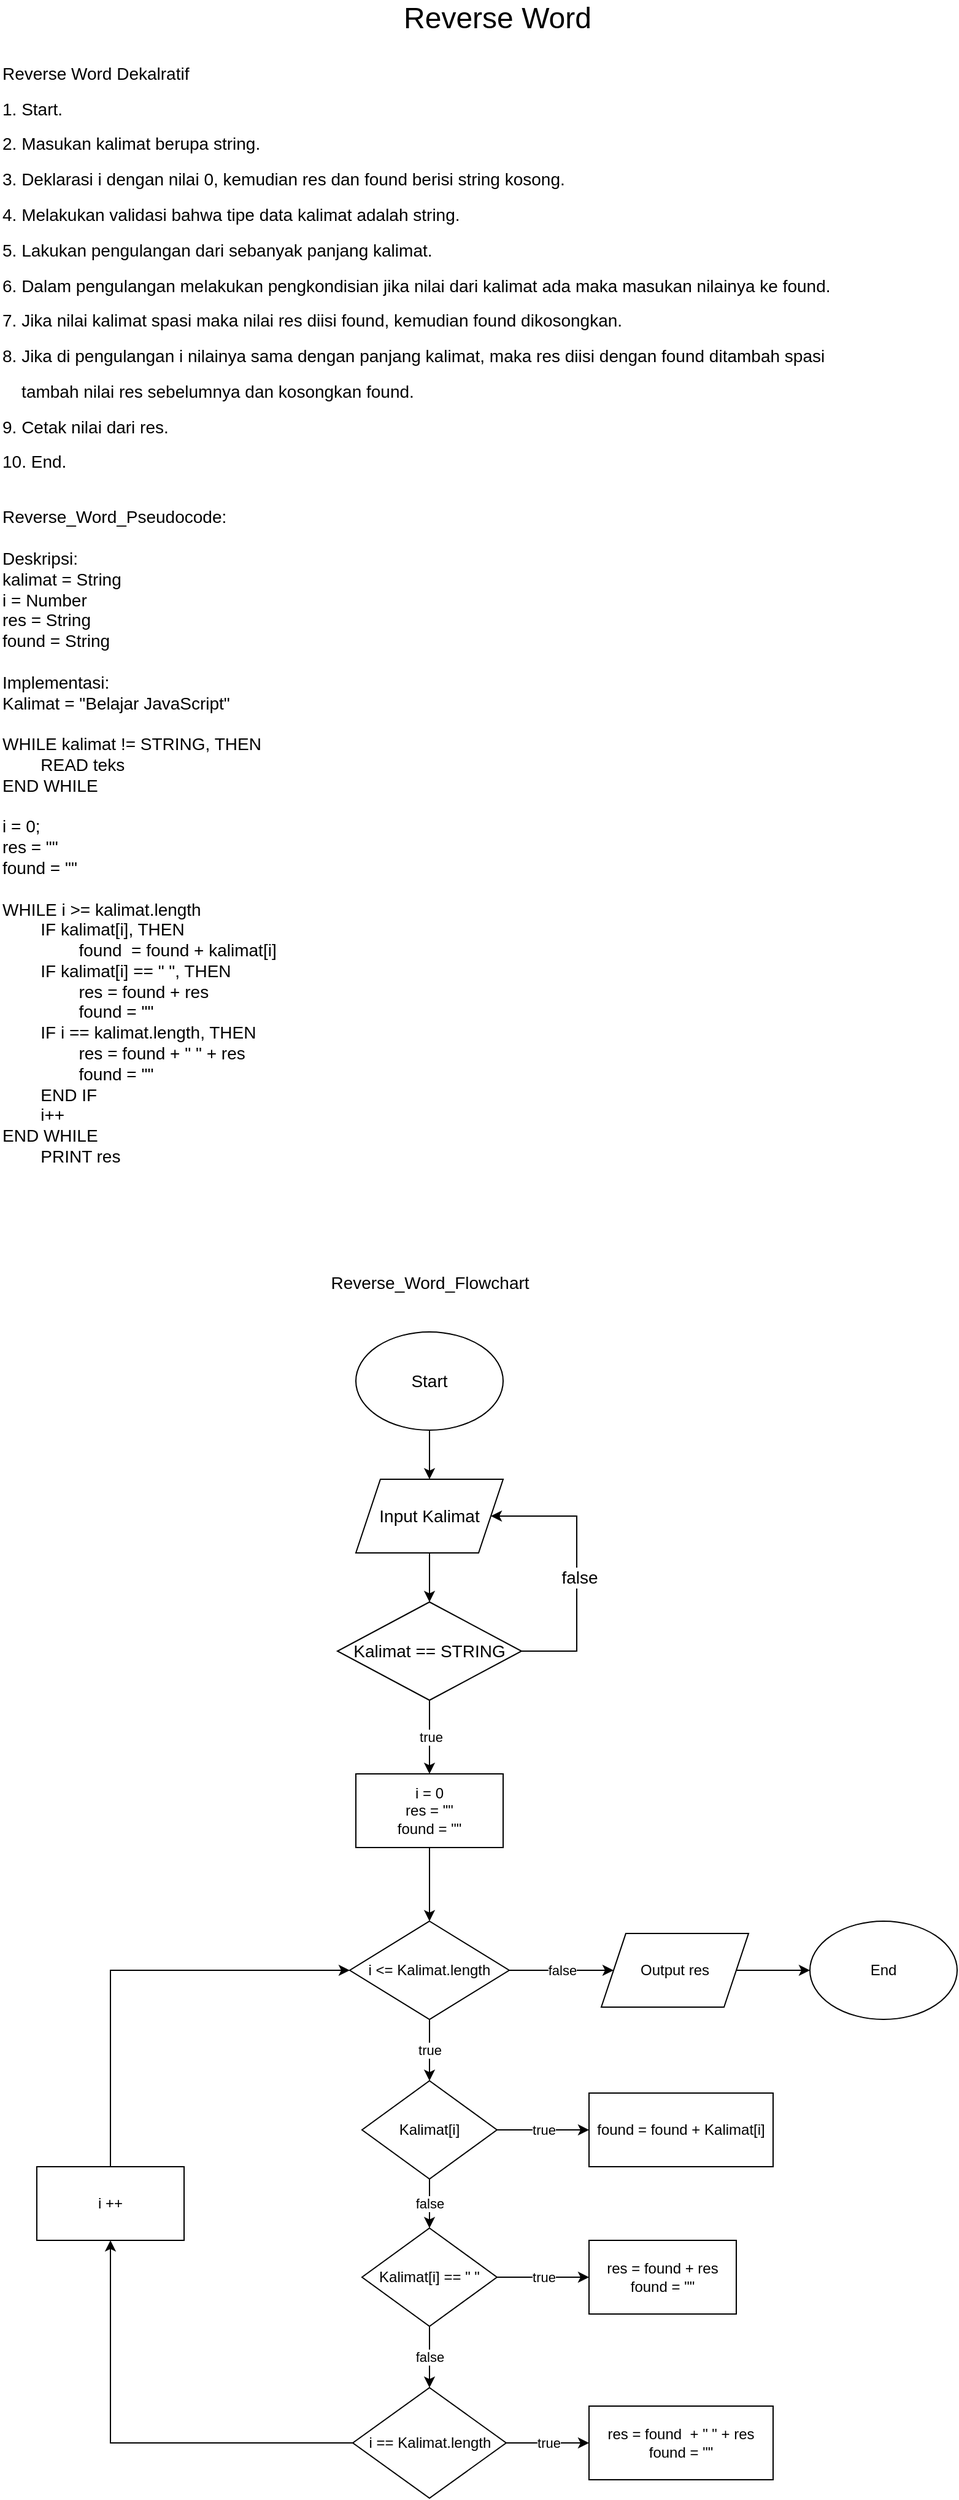 <mxfile version="16.2.6" type="device"><diagram id="9LoNTkTJLsoj2byY6o0P" name="Page-1"><mxGraphModel dx="1209" dy="680" grid="1" gridSize="10" guides="1" tooltips="1" connect="1" arrows="1" fold="1" page="1" pageScale="1" pageWidth="850" pageHeight="1100" math="0" shadow="0"><root><mxCell id="0"/><mxCell id="1" parent="0"/><mxCell id="Xd3j-x6-aoM_gTvxSXb2-1" value="&lt;font style=&quot;font-size: 24px&quot;&gt;Reverse Word&lt;/font&gt;" style="text;html=1;align=center;verticalAlign=middle;resizable=0;points=[];autosize=1;strokeColor=none;fillColor=none;" parent="1" vertex="1"><mxGeometry x="350" y="10" width="170" height="20" as="geometry"/></mxCell><mxCell id="Xd3j-x6-aoM_gTvxSXb2-2" value="&lt;div&gt;&lt;span style=&quot;font-size: 14px&quot;&gt;Reverse Word Dekalratif&lt;/span&gt;&lt;/div&gt;&lt;div&gt;&lt;span style=&quot;font-size: 14px&quot;&gt;1. Start.&lt;/span&gt;&lt;/div&gt;&lt;div&gt;&lt;span style=&quot;font-size: 14px&quot;&gt;2. Masukan kalimat berupa string.&lt;/span&gt;&lt;/div&gt;&lt;div&gt;&lt;span style=&quot;font-size: 14px&quot;&gt;3. Deklarasi i dengan nilai 0, kemudian res dan found berisi string kosong.&lt;/span&gt;&lt;/div&gt;&lt;div&gt;&lt;span style=&quot;font-size: 14px&quot;&gt;4. Melakukan validasi bahwa tipe data kalimat adalah string.&lt;/span&gt;&lt;/div&gt;&lt;div&gt;&lt;span style=&quot;font-size: 14px&quot;&gt;5. Lakukan pengulangan dari sebanyak panjang kalimat.&lt;/span&gt;&lt;/div&gt;&lt;div&gt;&lt;span style=&quot;font-size: 14px&quot;&gt;6. Dalam pengulangan melakukan pengkondisian jika nilai dari kalimat ada maka masukan nilainya ke found.&lt;/span&gt;&lt;/div&gt;&lt;div&gt;&lt;span style=&quot;font-size: 14px&quot;&gt;7. Jika nilai kalimat spasi maka nilai res diisi found, kemudian found dikosongkan.&lt;/span&gt;&lt;/div&gt;&lt;div&gt;&lt;span style=&quot;font-size: 14px&quot;&gt;8. Jika di pengulangan i nilainya sama dengan panjang kalimat, maka res diisi dengan found ditambah spasi&amp;nbsp;&lt;/span&gt;&lt;/div&gt;&lt;div&gt;&lt;span style=&quot;font-size: 14px&quot;&gt;&amp;nbsp; &amp;nbsp; tambah nilai res sebelumnya dan kosongkan found.&lt;/span&gt;&lt;/div&gt;&lt;div&gt;&lt;span style=&quot;font-size: 14px&quot;&gt;9. Cetak nilai dari res.&lt;/span&gt;&lt;/div&gt;&lt;div&gt;&lt;span style=&quot;font-size: 14px&quot;&gt;10. End.&lt;/span&gt;&lt;/div&gt;" style="text;html=1;align=left;verticalAlign=middle;resizable=0;points=[];autosize=1;strokeColor=none;fillColor=none;fontSize=24;" parent="1" vertex="1"><mxGeometry x="30" y="20" width="690" height="400" as="geometry"/></mxCell><mxCell id="Xd3j-x6-aoM_gTvxSXb2-3" value="&lt;div&gt;&lt;span&gt;Reverse_Word_Pseudocode:&lt;/span&gt;&lt;/div&gt;&lt;div&gt;&lt;span&gt;&lt;br&gt;&lt;/span&gt;&lt;/div&gt;&lt;div&gt;Deskripsi:&amp;nbsp;&lt;/div&gt;&lt;div&gt;kalimat = String&lt;/div&gt;&lt;div&gt;i = Number&lt;/div&gt;&lt;div&gt;res = String&lt;/div&gt;&lt;div&gt;found = String&lt;/div&gt;&lt;div&gt;&lt;br&gt;&lt;/div&gt;&lt;div&gt;Implementasi:&lt;/div&gt;&lt;div&gt;Kalimat = &quot;Belajar JavaScript&quot;&lt;/div&gt;&lt;div&gt;&lt;br&gt;&lt;/div&gt;&lt;div&gt;WHILE kalimat != STRING, THEN&lt;/div&gt;&lt;div&gt;&lt;span&gt;&#9;&lt;/span&gt;&lt;span style=&quot;white-space: pre&quot;&gt;&#9;&lt;/span&gt;READ teks&lt;br&gt;&lt;/div&gt;&lt;div&gt;END WHILE&lt;/div&gt;&lt;div&gt;&lt;br&gt;&lt;/div&gt;&lt;div&gt;&lt;div&gt;i = 0;&lt;/div&gt;&lt;div&gt;res = &quot;&quot;&lt;/div&gt;&lt;div&gt;found = &quot;&quot;&lt;/div&gt;&lt;/div&gt;&lt;div&gt;&lt;br&gt;&lt;/div&gt;&lt;div&gt;&lt;div&gt;WHILE i &amp;gt;= kalimat.length&lt;/div&gt;&lt;div&gt;&lt;span&gt;&#9;&lt;/span&gt;&lt;span&gt;&#9;&lt;/span&gt;&lt;span style=&quot;white-space: pre&quot;&gt;&#9;&lt;/span&gt;IF kalimat[i], THEN&amp;nbsp;&lt;/div&gt;&lt;div&gt;&lt;span&gt;&#9;&lt;/span&gt;&lt;span&gt;&#9;&lt;/span&gt;&lt;span style=&quot;white-space: pre&quot;&gt;&#9;&lt;span style=&quot;white-space: pre&quot;&gt;&#9;&lt;/span&gt;&lt;/span&gt;found&amp;nbsp; = found + kalimat[i]&lt;/div&gt;&lt;div&gt;&lt;span&gt;&#9;&lt;/span&gt;&lt;span style=&quot;white-space: pre&quot;&gt;&#9;&lt;/span&gt;IF kalimat[i] == &quot; &quot;, THEN&amp;nbsp;&lt;/div&gt;&lt;div&gt;&lt;span&gt;&#9;&lt;/span&gt;&lt;span&gt;&#9;&lt;/span&gt;&lt;span style=&quot;white-space: pre&quot;&gt;&#9;&lt;span style=&quot;white-space: pre&quot;&gt;&#9;&lt;/span&gt;&lt;/span&gt;res = found + res&lt;/div&gt;&lt;div&gt;&lt;span&gt;&#9;&lt;/span&gt;&lt;span&gt;&#9;&lt;/span&gt;&lt;span style=&quot;white-space: pre&quot;&gt;&#9;&lt;/span&gt;&lt;span style=&quot;white-space: pre&quot;&gt;&#9;&lt;/span&gt;found = &quot;&quot;&lt;/div&gt;&lt;div&gt;&lt;span&gt;&#9;&lt;/span&gt;&lt;span style=&quot;white-space: pre&quot;&gt;&#9;&lt;/span&gt;IF i == kalimat.length, THEN&lt;/div&gt;&lt;div&gt;&lt;span&gt;&#9;&lt;span&gt;&#9;&lt;/span&gt;&lt;/span&gt;&lt;span style=&quot;white-space: pre&quot;&gt;&#9;&lt;span style=&quot;white-space: pre&quot;&gt;&#9;&lt;/span&gt;&lt;/span&gt;res = found + &quot; &quot; + res&lt;/div&gt;&lt;div&gt;&lt;span&gt;&#9;&lt;span&gt;&#9;&lt;/span&gt;&lt;/span&gt;&lt;span style=&quot;white-space: pre&quot;&gt;&#9;&lt;span style=&quot;white-space: pre&quot;&gt;&#9;&lt;/span&gt;&lt;/span&gt;found = &quot;&quot;&lt;/div&gt;&lt;div&gt;&lt;span&gt;&#9;&lt;/span&gt;&lt;span style=&quot;white-space: pre&quot;&gt;&#9;&lt;/span&gt;END IF&lt;/div&gt;&lt;div&gt;&lt;span&gt;&#9;&lt;/span&gt;&lt;span style=&quot;white-space: pre&quot;&gt;&#9;&lt;/span&gt;i++&lt;/div&gt;&lt;div&gt;END WHILE&lt;/div&gt;&lt;div&gt;&lt;span style=&quot;white-space: pre&quot;&gt;&#9;&lt;/span&gt;PRINT res&lt;/div&gt;&lt;/div&gt;&lt;div&gt;&lt;br&gt;&lt;/div&gt;" style="text;html=1;align=left;verticalAlign=middle;resizable=0;points=[];autosize=1;strokeColor=none;fillColor=none;fontSize=14;" parent="1" vertex="1"><mxGeometry x="30" y="410" width="240" height="570" as="geometry"/></mxCell><mxCell id="Xd3j-x6-aoM_gTvxSXb2-7" value="" style="edgeStyle=orthogonalEdgeStyle;rounded=0;orthogonalLoop=1;jettySize=auto;html=1;fontSize=14;" parent="1" source="Xd3j-x6-aoM_gTvxSXb2-4" target="Xd3j-x6-aoM_gTvxSXb2-6" edge="1"><mxGeometry relative="1" as="geometry"/></mxCell><mxCell id="Xd3j-x6-aoM_gTvxSXb2-4" value="Start" style="ellipse;whiteSpace=wrap;html=1;fontSize=14;" parent="1" vertex="1"><mxGeometry x="320" y="1090" width="120" height="80" as="geometry"/></mxCell><mxCell id="Xd3j-x6-aoM_gTvxSXb2-5" value="Reverse_Word_Flowchart" style="text;html=1;align=center;verticalAlign=middle;resizable=0;points=[];autosize=1;strokeColor=none;fillColor=none;fontSize=14;" parent="1" vertex="1"><mxGeometry x="290" y="1040" width="180" height="20" as="geometry"/></mxCell><mxCell id="Xd3j-x6-aoM_gTvxSXb2-9" value="" style="edgeStyle=orthogonalEdgeStyle;rounded=0;orthogonalLoop=1;jettySize=auto;html=1;fontSize=14;" parent="1" source="Xd3j-x6-aoM_gTvxSXb2-6" target="Xd3j-x6-aoM_gTvxSXb2-8" edge="1"><mxGeometry relative="1" as="geometry"/></mxCell><mxCell id="Xd3j-x6-aoM_gTvxSXb2-6" value="Input Kalimat" style="shape=parallelogram;perimeter=parallelogramPerimeter;whiteSpace=wrap;html=1;fixedSize=1;fontSize=14;" parent="1" vertex="1"><mxGeometry x="320" y="1210" width="120" height="60" as="geometry"/></mxCell><mxCell id="ikaqKtVaUinBZSWZFgay-2" value="true" style="edgeStyle=orthogonalEdgeStyle;rounded=0;orthogonalLoop=1;jettySize=auto;html=1;" parent="1" source="Xd3j-x6-aoM_gTvxSXb2-8" edge="1"><mxGeometry relative="1" as="geometry"><mxPoint x="380" y="1450" as="targetPoint"/></mxGeometry></mxCell><mxCell id="Xd3j-x6-aoM_gTvxSXb2-8" value="Kalimat == STRING" style="rhombus;whiteSpace=wrap;html=1;fontSize=14;" parent="1" vertex="1"><mxGeometry x="305" y="1310" width="150" height="80" as="geometry"/></mxCell><mxCell id="Xd3j-x6-aoM_gTvxSXb2-10" value="" style="endArrow=classic;html=1;rounded=0;fontSize=14;entryX=1;entryY=0.5;entryDx=0;entryDy=0;exitX=1;exitY=0.5;exitDx=0;exitDy=0;" parent="1" source="Xd3j-x6-aoM_gTvxSXb2-8" target="Xd3j-x6-aoM_gTvxSXb2-6" edge="1"><mxGeometry width="50" height="50" relative="1" as="geometry"><mxPoint x="370" y="1330" as="sourcePoint"/><mxPoint x="420" y="1280" as="targetPoint"/><Array as="points"><mxPoint x="500" y="1350"/><mxPoint x="500" y="1240"/></Array></mxGeometry></mxCell><mxCell id="Xd3j-x6-aoM_gTvxSXb2-11" value="false" style="edgeLabel;html=1;align=center;verticalAlign=middle;resizable=0;points=[];fontSize=14;" parent="Xd3j-x6-aoM_gTvxSXb2-10" vertex="1" connectable="0"><mxGeometry x="0.092" y="-2" relative="1" as="geometry"><mxPoint y="18" as="offset"/></mxGeometry></mxCell><mxCell id="Xd3j-x6-aoM_gTvxSXb2-23" value="" style="edgeStyle=orthogonalEdgeStyle;rounded=0;orthogonalLoop=1;jettySize=auto;html=1;fontSize=14;" parent="1" edge="1"><mxGeometry relative="1" as="geometry"><mxPoint x="390" y="1800" as="sourcePoint"/></mxGeometry></mxCell><mxCell id="Xd3j-x6-aoM_gTvxSXb2-25" value="" style="edgeStyle=orthogonalEdgeStyle;rounded=0;orthogonalLoop=1;jettySize=auto;html=1;fontSize=14;" parent="1" edge="1"><mxGeometry relative="1" as="geometry"><mxPoint x="390" y="1920" as="sourcePoint"/></mxGeometry></mxCell><mxCell id="ikaqKtVaUinBZSWZFgay-13" value="" style="edgeStyle=orthogonalEdgeStyle;rounded=0;orthogonalLoop=1;jettySize=auto;html=1;" parent="1" edge="1"><mxGeometry relative="1" as="geometry"><mxPoint x="390" y="1790" as="sourcePoint"/></mxGeometry></mxCell><mxCell id="NWjOgrYm6CTd8_aw3zwI-5" value="" style="edgeStyle=orthogonalEdgeStyle;rounded=0;orthogonalLoop=1;jettySize=auto;html=1;" parent="1" source="NWjOgrYm6CTd8_aw3zwI-3" target="NWjOgrYm6CTd8_aw3zwI-4" edge="1"><mxGeometry relative="1" as="geometry"/></mxCell><mxCell id="NWjOgrYm6CTd8_aw3zwI-3" value="i = 0&lt;br&gt;res = &quot;&quot;&lt;br&gt;found = &quot;&quot;" style="rounded=0;whiteSpace=wrap;html=1;" parent="1" vertex="1"><mxGeometry x="320" y="1450" width="120" height="60" as="geometry"/></mxCell><mxCell id="NWjOgrYm6CTd8_aw3zwI-7" value="true" style="edgeStyle=orthogonalEdgeStyle;rounded=0;orthogonalLoop=1;jettySize=auto;html=1;" parent="1" source="NWjOgrYm6CTd8_aw3zwI-4" target="NWjOgrYm6CTd8_aw3zwI-6" edge="1"><mxGeometry relative="1" as="geometry"/></mxCell><mxCell id="NWjOgrYm6CTd8_aw3zwI-22" value="false" style="edgeStyle=orthogonalEdgeStyle;rounded=0;orthogonalLoop=1;jettySize=auto;html=1;" parent="1" source="NWjOgrYm6CTd8_aw3zwI-4" target="NWjOgrYm6CTd8_aw3zwI-21" edge="1"><mxGeometry relative="1" as="geometry"/></mxCell><mxCell id="NWjOgrYm6CTd8_aw3zwI-4" value="i &amp;lt;= Kalimat.length" style="rhombus;whiteSpace=wrap;html=1;" parent="1" vertex="1"><mxGeometry x="315" y="1570" width="130" height="80" as="geometry"/></mxCell><mxCell id="NWjOgrYm6CTd8_aw3zwI-9" value="true" style="edgeStyle=orthogonalEdgeStyle;rounded=0;orthogonalLoop=1;jettySize=auto;html=1;" parent="1" source="NWjOgrYm6CTd8_aw3zwI-6" target="NWjOgrYm6CTd8_aw3zwI-8" edge="1"><mxGeometry relative="1" as="geometry"/></mxCell><mxCell id="NWjOgrYm6CTd8_aw3zwI-11" value="false" style="edgeStyle=orthogonalEdgeStyle;rounded=0;orthogonalLoop=1;jettySize=auto;html=1;" parent="1" source="NWjOgrYm6CTd8_aw3zwI-6" target="NWjOgrYm6CTd8_aw3zwI-10" edge="1"><mxGeometry relative="1" as="geometry"/></mxCell><mxCell id="NWjOgrYm6CTd8_aw3zwI-6" value="Kalimat[i]" style="rhombus;whiteSpace=wrap;html=1;" parent="1" vertex="1"><mxGeometry x="325" y="1700" width="110" height="80" as="geometry"/></mxCell><mxCell id="NWjOgrYm6CTd8_aw3zwI-8" value="found = found + Kalimat[i]" style="rounded=0;whiteSpace=wrap;html=1;" parent="1" vertex="1"><mxGeometry x="510" y="1710" width="150" height="60" as="geometry"/></mxCell><mxCell id="NWjOgrYm6CTd8_aw3zwI-13" value="true" style="edgeStyle=orthogonalEdgeStyle;rounded=0;orthogonalLoop=1;jettySize=auto;html=1;" parent="1" source="NWjOgrYm6CTd8_aw3zwI-10" target="NWjOgrYm6CTd8_aw3zwI-12" edge="1"><mxGeometry relative="1" as="geometry"/></mxCell><mxCell id="NWjOgrYm6CTd8_aw3zwI-15" value="false" style="edgeStyle=orthogonalEdgeStyle;rounded=0;orthogonalLoop=1;jettySize=auto;html=1;" parent="1" source="NWjOgrYm6CTd8_aw3zwI-10" target="NWjOgrYm6CTd8_aw3zwI-14" edge="1"><mxGeometry relative="1" as="geometry"/></mxCell><mxCell id="NWjOgrYm6CTd8_aw3zwI-10" value="Kalimat[i] == &quot; &quot;" style="rhombus;whiteSpace=wrap;html=1;" parent="1" vertex="1"><mxGeometry x="325" y="1820" width="110" height="80" as="geometry"/></mxCell><mxCell id="NWjOgrYm6CTd8_aw3zwI-12" value="res = found + res&lt;br&gt;found = &quot;&quot;" style="rounded=0;whiteSpace=wrap;html=1;" parent="1" vertex="1"><mxGeometry x="510" y="1830" width="120" height="60" as="geometry"/></mxCell><mxCell id="NWjOgrYm6CTd8_aw3zwI-17" value="true" style="edgeStyle=orthogonalEdgeStyle;rounded=0;orthogonalLoop=1;jettySize=auto;html=1;" parent="1" source="NWjOgrYm6CTd8_aw3zwI-14" target="NWjOgrYm6CTd8_aw3zwI-16" edge="1"><mxGeometry relative="1" as="geometry"/></mxCell><mxCell id="NWjOgrYm6CTd8_aw3zwI-19" style="edgeStyle=orthogonalEdgeStyle;rounded=0;orthogonalLoop=1;jettySize=auto;html=1;entryX=0.5;entryY=1;entryDx=0;entryDy=0;" parent="1" source="NWjOgrYm6CTd8_aw3zwI-14" target="NWjOgrYm6CTd8_aw3zwI-18" edge="1"><mxGeometry relative="1" as="geometry"/></mxCell><mxCell id="NWjOgrYm6CTd8_aw3zwI-14" value="i == Kalimat.length" style="rhombus;whiteSpace=wrap;html=1;" parent="1" vertex="1"><mxGeometry x="317.5" y="1950" width="125" height="90" as="geometry"/></mxCell><mxCell id="NWjOgrYm6CTd8_aw3zwI-16" value="res = found&amp;nbsp; + &quot; &quot; + res&lt;br&gt;found = &quot;&quot;" style="rounded=0;whiteSpace=wrap;html=1;" parent="1" vertex="1"><mxGeometry x="510" y="1965" width="150" height="60" as="geometry"/></mxCell><mxCell id="NWjOgrYm6CTd8_aw3zwI-20" style="edgeStyle=orthogonalEdgeStyle;rounded=0;orthogonalLoop=1;jettySize=auto;html=1;entryX=0;entryY=0.5;entryDx=0;entryDy=0;" parent="1" source="NWjOgrYm6CTd8_aw3zwI-18" target="NWjOgrYm6CTd8_aw3zwI-4" edge="1"><mxGeometry relative="1" as="geometry"><Array as="points"><mxPoint x="120" y="1610"/></Array></mxGeometry></mxCell><mxCell id="NWjOgrYm6CTd8_aw3zwI-18" value="i ++" style="rounded=0;whiteSpace=wrap;html=1;" parent="1" vertex="1"><mxGeometry x="60" y="1770" width="120" height="60" as="geometry"/></mxCell><mxCell id="NWjOgrYm6CTd8_aw3zwI-24" value="" style="edgeStyle=orthogonalEdgeStyle;rounded=0;orthogonalLoop=1;jettySize=auto;html=1;" parent="1" source="NWjOgrYm6CTd8_aw3zwI-21" target="NWjOgrYm6CTd8_aw3zwI-23" edge="1"><mxGeometry relative="1" as="geometry"/></mxCell><mxCell id="NWjOgrYm6CTd8_aw3zwI-21" value="Output res" style="shape=parallelogram;perimeter=parallelogramPerimeter;whiteSpace=wrap;html=1;fixedSize=1;" parent="1" vertex="1"><mxGeometry x="520" y="1580" width="120" height="60" as="geometry"/></mxCell><mxCell id="NWjOgrYm6CTd8_aw3zwI-23" value="End" style="ellipse;whiteSpace=wrap;html=1;" parent="1" vertex="1"><mxGeometry x="690" y="1570" width="120" height="80" as="geometry"/></mxCell></root></mxGraphModel></diagram></mxfile>